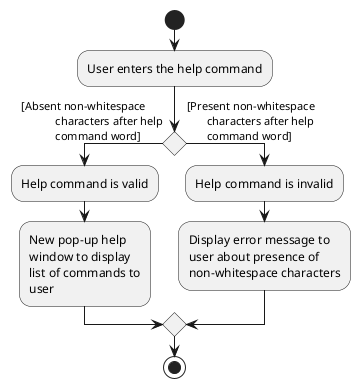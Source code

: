 @startuml
start
:User enters the help command;

If () then ([Absent non-whitespace
            characters after help
            command word])
            :Help command is valid;
            :New pop-up help
            window to display
            list of commands to
            user;
else ([Present non-whitespace
       characters after help
       command word])
       :Help command is invalid;
       :Display error message to
       user about presence of
       non-whitespace characters;
endif
stop
@enduml
